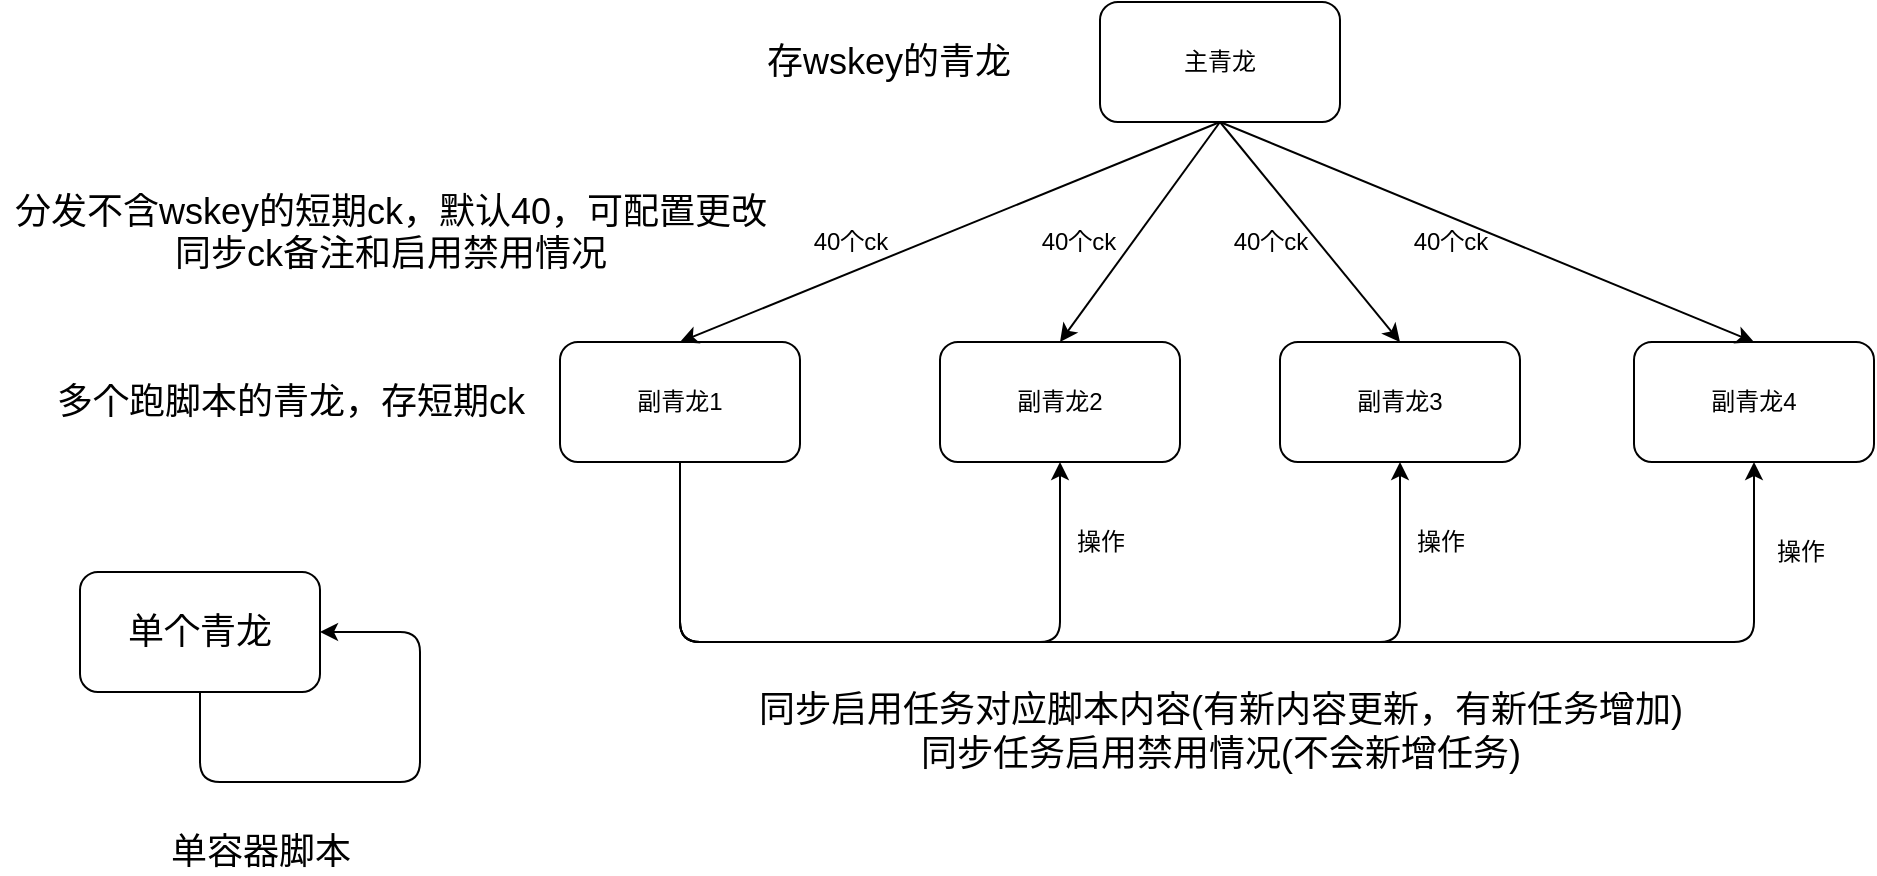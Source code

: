 <mxfile version="13.3.5" type="device"><diagram id="wi_4TiGzO7MOAetNkwUC" name="第 1 页"><mxGraphModel dx="2091" dy="604" grid="1" gridSize="10" guides="1" tooltips="1" connect="1" arrows="1" fold="1" page="1" pageScale="1" pageWidth="827" pageHeight="1169" math="0" shadow="0"><root><mxCell id="0"/><mxCell id="1" parent="0"/><mxCell id="sbSoVKKNCSjzhuhScPe6-3" value="主青龙" style="rounded=1;whiteSpace=wrap;html=1;" parent="1" vertex="1"><mxGeometry x="440" y="140" width="120" height="60" as="geometry"/></mxCell><mxCell id="sbSoVKKNCSjzhuhScPe6-4" value="副青龙1" style="rounded=1;whiteSpace=wrap;html=1;" parent="1" vertex="1"><mxGeometry x="170" y="310" width="120" height="60" as="geometry"/></mxCell><mxCell id="sbSoVKKNCSjzhuhScPe6-5" value="&lt;span&gt;副青龙2&lt;/span&gt;" style="rounded=1;whiteSpace=wrap;html=1;" parent="1" vertex="1"><mxGeometry x="360" y="310" width="120" height="60" as="geometry"/></mxCell><mxCell id="sbSoVKKNCSjzhuhScPe6-6" value="&lt;span&gt;副青龙3&lt;/span&gt;" style="rounded=1;whiteSpace=wrap;html=1;" parent="1" vertex="1"><mxGeometry x="530" y="310" width="120" height="60" as="geometry"/></mxCell><mxCell id="sbSoVKKNCSjzhuhScPe6-7" value="&lt;span&gt;副青龙4&lt;/span&gt;" style="rounded=1;whiteSpace=wrap;html=1;" parent="1" vertex="1"><mxGeometry x="707" y="310" width="120" height="60" as="geometry"/></mxCell><mxCell id="sbSoVKKNCSjzhuhScPe6-8" value="" style="endArrow=classic;html=1;exitX=0.5;exitY=1;exitDx=0;exitDy=0;entryX=0.5;entryY=0;entryDx=0;entryDy=0;" parent="1" source="sbSoVKKNCSjzhuhScPe6-3" target="sbSoVKKNCSjzhuhScPe6-5" edge="1"><mxGeometry width="50" height="50" relative="1" as="geometry"><mxPoint x="450" y="290" as="sourcePoint"/><mxPoint x="500" y="240" as="targetPoint"/></mxGeometry></mxCell><mxCell id="sbSoVKKNCSjzhuhScPe6-9" value="" style="endArrow=classic;html=1;exitX=0.5;exitY=1;exitDx=0;exitDy=0;entryX=0.5;entryY=0;entryDx=0;entryDy=0;" parent="1" source="sbSoVKKNCSjzhuhScPe6-3" target="sbSoVKKNCSjzhuhScPe6-6" edge="1"><mxGeometry width="50" height="50" relative="1" as="geometry"><mxPoint x="475" y="280" as="sourcePoint"/><mxPoint x="525" y="230" as="targetPoint"/></mxGeometry></mxCell><mxCell id="sbSoVKKNCSjzhuhScPe6-10" value="" style="endArrow=classic;html=1;exitX=0.5;exitY=1;exitDx=0;exitDy=0;entryX=0.5;entryY=0;entryDx=0;entryDy=0;" parent="1" source="sbSoVKKNCSjzhuhScPe6-3" target="sbSoVKKNCSjzhuhScPe6-7" edge="1"><mxGeometry width="50" height="50" relative="1" as="geometry"><mxPoint x="510" y="260" as="sourcePoint"/><mxPoint x="560" y="210" as="targetPoint"/></mxGeometry></mxCell><mxCell id="sbSoVKKNCSjzhuhScPe6-11" value="" style="endArrow=classic;html=1;exitX=0.5;exitY=1;exitDx=0;exitDy=0;entryX=0.5;entryY=0;entryDx=0;entryDy=0;" parent="1" source="sbSoVKKNCSjzhuhScPe6-3" target="sbSoVKKNCSjzhuhScPe6-4" edge="1"><mxGeometry width="50" height="50" relative="1" as="geometry"><mxPoint x="520" y="270" as="sourcePoint"/><mxPoint x="570" y="220" as="targetPoint"/></mxGeometry></mxCell><mxCell id="sbSoVKKNCSjzhuhScPe6-12" value="&lt;font style=&quot;font-size: 18px&quot;&gt;&lt;br&gt;分发不含wskey的短期ck，默认40，可配置更改&lt;br&gt;同步ck备注和启用禁用情况&lt;br&gt;&lt;/font&gt;" style="text;html=1;align=center;verticalAlign=middle;resizable=0;points=[];autosize=1;" parent="1" vertex="1"><mxGeometry x="-110" y="220" width="390" height="50" as="geometry"/></mxCell><mxCell id="sbSoVKKNCSjzhuhScPe6-13" value="40个ck" style="text;html=1;align=center;verticalAlign=middle;resizable=0;points=[];autosize=1;" parent="1" vertex="1"><mxGeometry x="404" y="250" width="50" height="20" as="geometry"/></mxCell><mxCell id="sbSoVKKNCSjzhuhScPe6-14" value="40个ck" style="text;html=1;align=center;verticalAlign=middle;resizable=0;points=[];autosize=1;" parent="1" vertex="1"><mxGeometry x="290" y="250" width="50" height="20" as="geometry"/></mxCell><mxCell id="sbSoVKKNCSjzhuhScPe6-15" value="40个ck" style="text;html=1;align=center;verticalAlign=middle;resizable=0;points=[];autosize=1;" parent="1" vertex="1"><mxGeometry x="500" y="250" width="50" height="20" as="geometry"/></mxCell><mxCell id="sbSoVKKNCSjzhuhScPe6-16" value="40个ck" style="text;html=1;align=center;verticalAlign=middle;resizable=0;points=[];autosize=1;" parent="1" vertex="1"><mxGeometry x="590" y="250" width="50" height="20" as="geometry"/></mxCell><mxCell id="sbSoVKKNCSjzhuhScPe6-18" value="&lt;font style=&quot;font-size: 18px&quot;&gt;多个跑脚本的青龙，存短期ck&lt;/font&gt;" style="text;html=1;align=center;verticalAlign=middle;resizable=0;points=[];autosize=1;" parent="1" vertex="1"><mxGeometry x="-90" y="330" width="250" height="20" as="geometry"/></mxCell><mxCell id="sbSoVKKNCSjzhuhScPe6-19" value="&lt;font style=&quot;font-size: 18px&quot;&gt;存wskey的青龙&lt;/font&gt;" style="text;html=1;align=center;verticalAlign=middle;resizable=0;points=[];autosize=1;" parent="1" vertex="1"><mxGeometry x="264" y="160" width="140" height="20" as="geometry"/></mxCell><mxCell id="sbSoVKKNCSjzhuhScPe6-24" value="" style="edgeStyle=segmentEdgeStyle;endArrow=classic;html=1;exitX=0.5;exitY=1;exitDx=0;exitDy=0;entryX=0.5;entryY=1;entryDx=0;entryDy=0;" parent="1" source="sbSoVKKNCSjzhuhScPe6-4" target="sbSoVKKNCSjzhuhScPe6-5" edge="1"><mxGeometry width="50" height="50" relative="1" as="geometry"><mxPoint x="210" y="440" as="sourcePoint"/><mxPoint x="500" y="390" as="targetPoint"/><Array as="points"><mxPoint x="230" y="460"/><mxPoint x="420" y="460"/></Array></mxGeometry></mxCell><mxCell id="sbSoVKKNCSjzhuhScPe6-25" value="&lt;font style=&quot;font-size: 18px&quot;&gt;同步启用任务对应脚本内容(有新内容更新，有新任务增加)&lt;br&gt;同步任务启用禁用情况(不会新增任务)&lt;/font&gt;" style="text;html=1;align=center;verticalAlign=middle;resizable=0;points=[];autosize=1;" parent="1" vertex="1"><mxGeometry x="260" y="485" width="480" height="40" as="geometry"/></mxCell><mxCell id="sbSoVKKNCSjzhuhScPe6-28" value="" style="edgeStyle=segmentEdgeStyle;endArrow=classic;html=1;exitX=0.5;exitY=1;exitDx=0;exitDy=0;entryX=0.5;entryY=1;entryDx=0;entryDy=0;" parent="1" source="sbSoVKKNCSjzhuhScPe6-4" target="sbSoVKKNCSjzhuhScPe6-6" edge="1"><mxGeometry width="50" height="50" relative="1" as="geometry"><mxPoint x="240" y="380" as="sourcePoint"/><mxPoint x="430" y="380" as="targetPoint"/><Array as="points"><mxPoint x="230" y="460"/><mxPoint x="590" y="460"/></Array></mxGeometry></mxCell><mxCell id="sbSoVKKNCSjzhuhScPe6-29" value="" style="edgeStyle=segmentEdgeStyle;endArrow=classic;html=1;entryX=0.5;entryY=1;entryDx=0;entryDy=0;" parent="1" target="sbSoVKKNCSjzhuhScPe6-7" edge="1"><mxGeometry width="50" height="50" relative="1" as="geometry"><mxPoint x="230" y="380" as="sourcePoint"/><mxPoint x="720" y="400" as="targetPoint"/><Array as="points"><mxPoint x="230" y="460"/><mxPoint x="767" y="460"/></Array></mxGeometry></mxCell><mxCell id="sbSoVKKNCSjzhuhScPe6-30" value="&lt;font style=&quot;font-size: 18px&quot;&gt;单个青龙&lt;/font&gt;" style="rounded=1;whiteSpace=wrap;html=1;" parent="1" vertex="1"><mxGeometry x="-70" y="425" width="120" height="60" as="geometry"/></mxCell><mxCell id="sbSoVKKNCSjzhuhScPe6-32" value="" style="edgeStyle=segmentEdgeStyle;endArrow=classic;html=1;exitX=0.5;exitY=1;exitDx=0;exitDy=0;entryX=1;entryY=0.5;entryDx=0;entryDy=0;" parent="1" source="sbSoVKKNCSjzhuhScPe6-30" target="sbSoVKKNCSjzhuhScPe6-30" edge="1"><mxGeometry width="50" height="50" relative="1" as="geometry"><mxPoint y="590" as="sourcePoint"/><mxPoint x="110" y="555" as="targetPoint"/><Array as="points"><mxPoint x="-10" y="530"/><mxPoint x="100" y="530"/><mxPoint x="100" y="455"/></Array></mxGeometry></mxCell><mxCell id="sbSoVKKNCSjzhuhScPe6-33" value="&lt;font style=&quot;font-size: 18px&quot;&gt;单容器脚本&lt;br&gt;&lt;/font&gt;" style="text;html=1;align=center;verticalAlign=middle;resizable=0;points=[];autosize=1;" parent="1" vertex="1"><mxGeometry x="-35" y="555" width="110" height="20" as="geometry"/></mxCell><mxCell id="sbSoVKKNCSjzhuhScPe6-34" value="操作" style="text;html=1;align=center;verticalAlign=middle;resizable=0;points=[];autosize=1;" parent="1" vertex="1"><mxGeometry x="420" y="400" width="40" height="20" as="geometry"/></mxCell><mxCell id="sbSoVKKNCSjzhuhScPe6-35" value="操作" style="text;html=1;align=center;verticalAlign=middle;resizable=0;points=[];autosize=1;" parent="1" vertex="1"><mxGeometry x="590" y="400" width="40" height="20" as="geometry"/></mxCell><mxCell id="sbSoVKKNCSjzhuhScPe6-36" value="操作" style="text;html=1;align=center;verticalAlign=middle;resizable=0;points=[];autosize=1;" parent="1" vertex="1"><mxGeometry x="770" y="405" width="40" height="20" as="geometry"/></mxCell></root></mxGraphModel></diagram></mxfile>